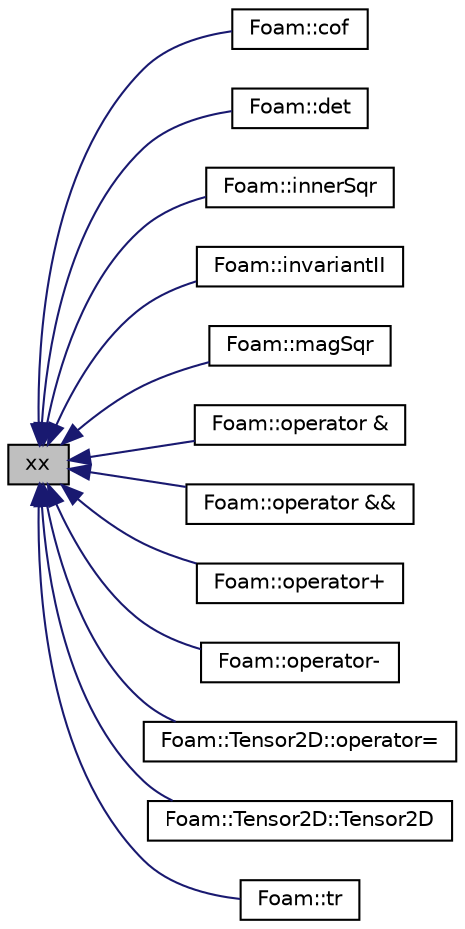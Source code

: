 digraph "xx"
{
  bgcolor="transparent";
  edge [fontname="Helvetica",fontsize="10",labelfontname="Helvetica",labelfontsize="10"];
  node [fontname="Helvetica",fontsize="10",shape=record];
  rankdir="LR";
  Node17 [label="xx",height=0.2,width=0.4,color="black", fillcolor="grey75", style="filled", fontcolor="black"];
  Node17 -> Node18 [dir="back",color="midnightblue",fontsize="10",style="solid",fontname="Helvetica"];
  Node18 [label="Foam::cof",height=0.2,width=0.4,color="black",URL="$a21851.html#aea93a5e6bace31395defbd69d2fb296a",tooltip="Return the cofactor symmetric tensor of a symmetric tensor. "];
  Node17 -> Node19 [dir="back",color="midnightblue",fontsize="10",style="solid",fontname="Helvetica"];
  Node19 [label="Foam::det",height=0.2,width=0.4,color="black",URL="$a21851.html#a7c2b089769096e4b01a1572971b97436",tooltip="Return the determinant of a symmetric tensor. "];
  Node17 -> Node20 [dir="back",color="midnightblue",fontsize="10",style="solid",fontname="Helvetica"];
  Node20 [label="Foam::innerSqr",height=0.2,width=0.4,color="black",URL="$a21851.html#a5d96577bcf69e569a055b4e6cd8f80b0",tooltip="Inner-sqr of a symmetric tensor. "];
  Node17 -> Node21 [dir="back",color="midnightblue",fontsize="10",style="solid",fontname="Helvetica"];
  Node21 [label="Foam::invariantII",height=0.2,width=0.4,color="black",URL="$a21851.html#a80f4a4e114b95296270a2d1b8cf1d047",tooltip="Return the 2nd invariant of a symmetric tensor. "];
  Node17 -> Node22 [dir="back",color="midnightblue",fontsize="10",style="solid",fontname="Helvetica"];
  Node22 [label="Foam::magSqr",height=0.2,width=0.4,color="black",URL="$a21851.html#a3434a09ac3b9ac5cc5618051c4140b73"];
  Node17 -> Node23 [dir="back",color="midnightblue",fontsize="10",style="solid",fontname="Helvetica"];
  Node23 [label="Foam::operator &",height=0.2,width=0.4,color="black",URL="$a21851.html#a3c74747d6d7cb4bd14c14dbf1c31abc0",tooltip="Inner-product between two symmetric tensors. "];
  Node17 -> Node24 [dir="back",color="midnightblue",fontsize="10",style="solid",fontname="Helvetica"];
  Node24 [label="Foam::operator &&",height=0.2,width=0.4,color="black",URL="$a21851.html#a5d2b09aa740cf53c1cae5ecb3c87bd6b",tooltip="Double-dot-product between a symmetric tensor and a symmetric tensor. "];
  Node17 -> Node25 [dir="back",color="midnightblue",fontsize="10",style="solid",fontname="Helvetica"];
  Node25 [label="Foam::operator+",height=0.2,width=0.4,color="black",URL="$a21851.html#a70766d7af9f52b534271768d8ee3b539"];
  Node17 -> Node26 [dir="back",color="midnightblue",fontsize="10",style="solid",fontname="Helvetica"];
  Node26 [label="Foam::operator-",height=0.2,width=0.4,color="black",URL="$a21851.html#a9d430e44ce41add1d94be3e64a5ae9b7"];
  Node17 -> Node27 [dir="back",color="midnightblue",fontsize="10",style="solid",fontname="Helvetica"];
  Node27 [label="Foam::Tensor2D::operator=",height=0.2,width=0.4,color="black",URL="$a29701.html#ac3b8fbffd046696a09381bb472c36b54",tooltip="Copy SymmTensor2D. "];
  Node17 -> Node28 [dir="back",color="midnightblue",fontsize="10",style="solid",fontname="Helvetica"];
  Node28 [label="Foam::Tensor2D::Tensor2D",height=0.2,width=0.4,color="black",URL="$a29701.html#a12f47dffd60bba9218eec4b6871bcc62",tooltip="Construct given SymmTensor2D. "];
  Node17 -> Node29 [dir="back",color="midnightblue",fontsize="10",style="solid",fontname="Helvetica"];
  Node29 [label="Foam::tr",height=0.2,width=0.4,color="black",URL="$a21851.html#a336cda5ce055ab8169f63e2d8bc4b787",tooltip="Return the trace of a symmetric tensor. "];
}
